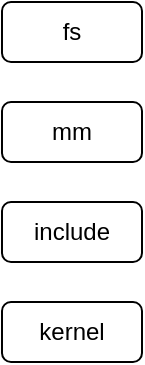 <mxfile version="27.0.3" pages="2">
  <diagram id="9AZZy1MVJybw1LwkbS-v" name="linux整体">
    <mxGraphModel dx="1418" dy="760" grid="1" gridSize="10" guides="1" tooltips="1" connect="1" arrows="1" fold="1" page="1" pageScale="1" pageWidth="827" pageHeight="1169" math="0" shadow="0">
      <root>
        <mxCell id="0" />
        <mxCell id="1" parent="0" />
        <mxCell id="gU4bwdlZEFnRgDGg_MU_-1" value="fs" style="rounded=1;whiteSpace=wrap;html=1;" vertex="1" parent="1">
          <mxGeometry x="100" y="170" width="70" height="30" as="geometry" />
        </mxCell>
        <mxCell id="gU4bwdlZEFnRgDGg_MU_-2" value="mm" style="rounded=1;whiteSpace=wrap;html=1;" vertex="1" parent="1">
          <mxGeometry x="100" y="220" width="70" height="30" as="geometry" />
        </mxCell>
        <mxCell id="gU4bwdlZEFnRgDGg_MU_-3" value="include" style="rounded=1;whiteSpace=wrap;html=1;" vertex="1" parent="1">
          <mxGeometry x="100" y="270" width="70" height="30" as="geometry" />
        </mxCell>
        <mxCell id="gU4bwdlZEFnRgDGg_MU_-4" value="kernel" style="rounded=1;whiteSpace=wrap;html=1;" vertex="1" parent="1">
          <mxGeometry x="100" y="320" width="70" height="30" as="geometry" />
        </mxCell>
      </root>
    </mxGraphModel>
  </diagram>
  <diagram name="内存管理" id="LaXOZKAxGzR8MtfQSMSy">
    <mxGraphModel dx="1182" dy="633" grid="1" gridSize="10" guides="1" tooltips="1" connect="1" arrows="1" fold="1" page="1" pageScale="1" pageWidth="827" pageHeight="1169" math="0" shadow="0">
      <root>
        <mxCell id="0" />
        <mxCell id="1" parent="0" />
      </root>
    </mxGraphModel>
  </diagram>
</mxfile>
